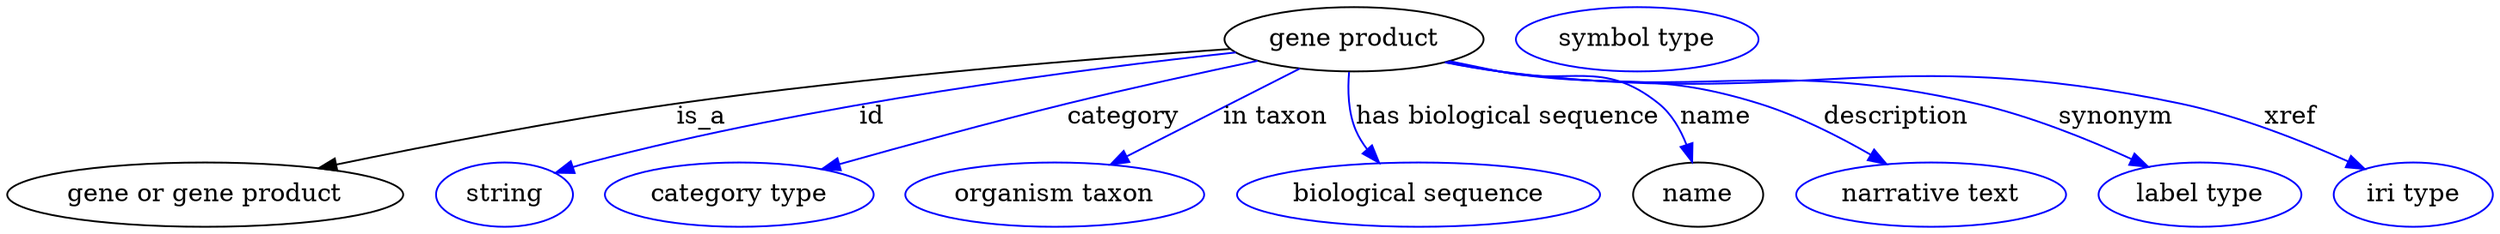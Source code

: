 digraph {
	graph [bb="0,0,1124.5,123"];
	node [label="\N"];
	"gene product"	 [height=0.5,
		label="gene product",
		pos="608.14,105",
		width=1.5707];
	"gene or gene product"	 [height=0.5,
		pos="85.142,18",
		width=2.3651];
	"gene product" -> "gene or gene product"	 [label=is_a,
		lp="310.14,61.5",
		pos="e,137.55,32.318 553.16,100.57 491.14,95.11 387.43,84.607 299.14,69 247.61,59.89 189.94,45.923 147.46,34.907"];
	id	 [color=blue,
		height=0.5,
		label=string,
		pos="219.14,18",
		width=0.84854];
	"gene product" -> id	 [color=blue,
		label=id,
		lp="387.64,61.5",
		pos="e,242.92,29.72 555.12,98.506 485.86,89.124 361.36,69.167 259.14,36 256.88,35.266 254.58,34.444 252.27,33.565",
		style=solid];
	category	 [color=blue,
		height=0.5,
		label="category type",
		pos="326.14,18",
		width=1.6249];
	"gene product" -> category	 [color=blue,
		label=category,
		lp="502.64,61.5",
		pos="e,364.96,31.531 564.69,93.451 539.6,86.638 507.49,77.674 479.14,69 444.02,58.253 404.72,45.13 374.75,34.887",
		style=solid];
	"in taxon"	 [color=blue,
		height=0.5,
		label="organism taxon",
		pos="468.14,18",
		width=1.8234];
	"gene product" -> "in taxon"	 [color=blue,
		label="in taxon",
		lp="569.64,61.5",
		pos="e,494.96,34.666 582.14,88.84 560.02,75.098 528.06,55.233 503.6,40.034",
		style=solid];
	"has biological sequence"	 [color=blue,
		height=0.5,
		label="biological sequence",
		pos="632.14,18",
		width=2.2387];
	"gene product" -> "has biological sequence"	 [color=blue,
		label="has biological sequence",
		lp="674.14,61.5",
		pos="e,617.87,36.092 606.13,86.688 605.63,76.804 605.96,64.51 609.14,54 610.06,50.974 611.31,47.958 612.75,45.032",
		style=solid];
	name	 [height=0.5,
		pos="761.14,18",
		width=0.84854];
	"gene product" -> name	 [color=blue,
		label=name,
		lp="765.64,61.5",
		pos="e,757.56,35.937 650.79,93.164 658.24,91.104 665.92,88.986 673.14,87 702.46,78.943 716.18,88.931 739.14,69 746.16,62.912 751.01,54.186 \
754.33,45.669",
		style=solid];
	description	 [color=blue,
		height=0.5,
		label="narrative text",
		pos="867.14,18",
		width=1.6068];
	"gene product" -> description	 [color=blue,
		label=description,
		lp="846.64,61.5",
		pos="e,845.43,34.86 649.93,92.694 657.61,90.641 665.59,88.647 673.14,87 722.4,76.256 737.92,86.66 785.14,69 803.52,62.127 822.23,50.88 \
837.13,40.694",
		style=solid];
	synonym	 [color=blue,
		height=0.5,
		label="label type",
		pos="988.14,18",
		width=1.2638];
	"gene product" -> synonym	 [color=blue,
		label=synonym,
		lp="946.64,61.5",
		pos="e,963.2,33.064 649.14,92.419 657.05,90.343 665.31,88.412 673.14,87 764.46,70.549 791.61,93.352 881.14,69 906.8,62.022 933.82,49.095 \
954.28,38.003",
		style=solid];
	xref	 [color=blue,
		height=0.5,
		label="iri type",
		pos="1088.1,18",
		width=1.011];
	"gene product" -> xref	 [color=blue,
		label=xref,
		lp="1028.1,61.5",
		pos="e,1064.6,31.826 648.76,92.339 656.78,90.243 665.17,88.325 673.14,87 806.22,64.876 845.21,101.5 976.14,69 1004.3,62.019 1034,48.12 \
1055.8,36.593",
		style=solid];
	"macromolecular machine_name"	 [color=blue,
		height=0.5,
		label="symbol type",
		pos="737.14,105",
		width=1.5165];
}
